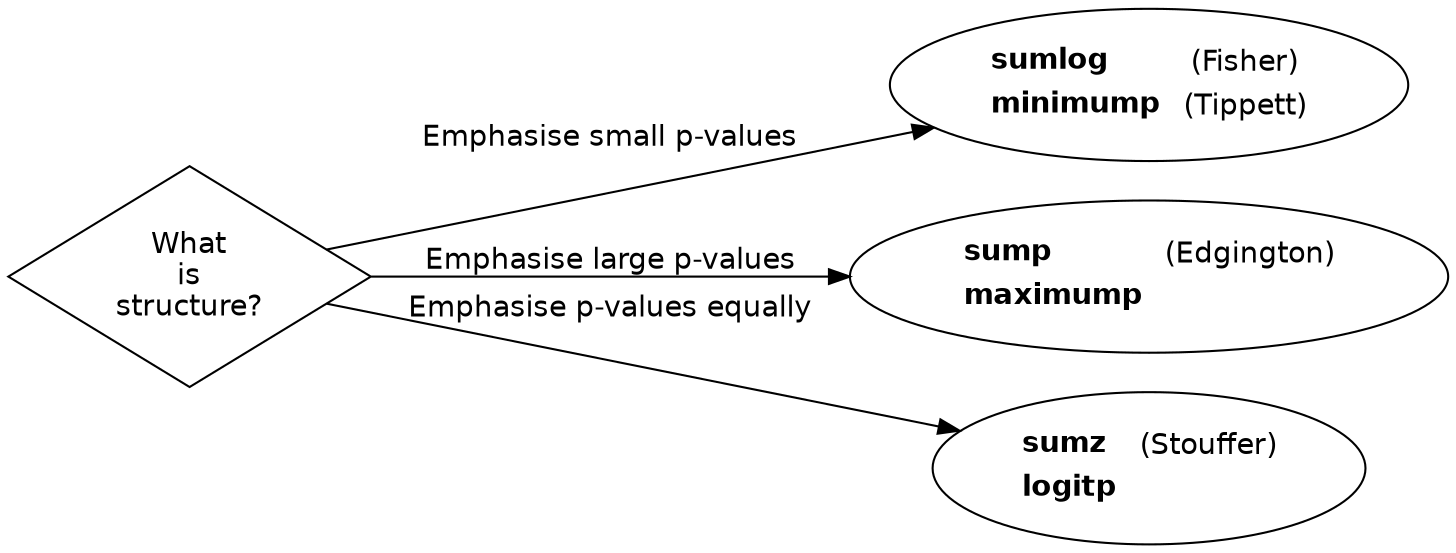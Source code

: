 digraph test {
   rankdir = "LR"
   fontname = "Helvetica"
   node[fontname = "Helvetica"]
   edge[fontname = "Helvetica"]
     structure [label = "What\nis\nstructure?",  shape=diamond]
     small  [label = <
         <TABLE BORDER = "0">
         <TR><TD ALIGN = "LEFT"><B>sumlog</B></TD><TD> (Fisher)</TD></TR>
         <TR><TD><B>minimump</B></TD><TD> (Tippett)</TD></TR>
         </TABLE>
     >]
     large  [label = <
         <TABLE BORDER = "0">
         <TR><TD ALIGN = "LEFT"><B>sump</B></TD><TD> (Edgington)</TD></TR>
         <TR><TD><B>maximump</B></TD></TR>
         </TABLE>
     >]
     equal  [label = <
         <TABLE BORDER = "0">
         <TR><TD ALIGN = "LEFT"><B>sumz</B></TD><TD> (Stouffer)</TD></TR>
         <TR><TD><B>logitp</B></TD></TR>
         </TABLE>
     >]
    structure -> small [label = "Emphasise small p-values"]
    structure -> large [label = "Emphasise large p-values"]
    structure -> equal [label = "Emphasise p-values equally"]
}
